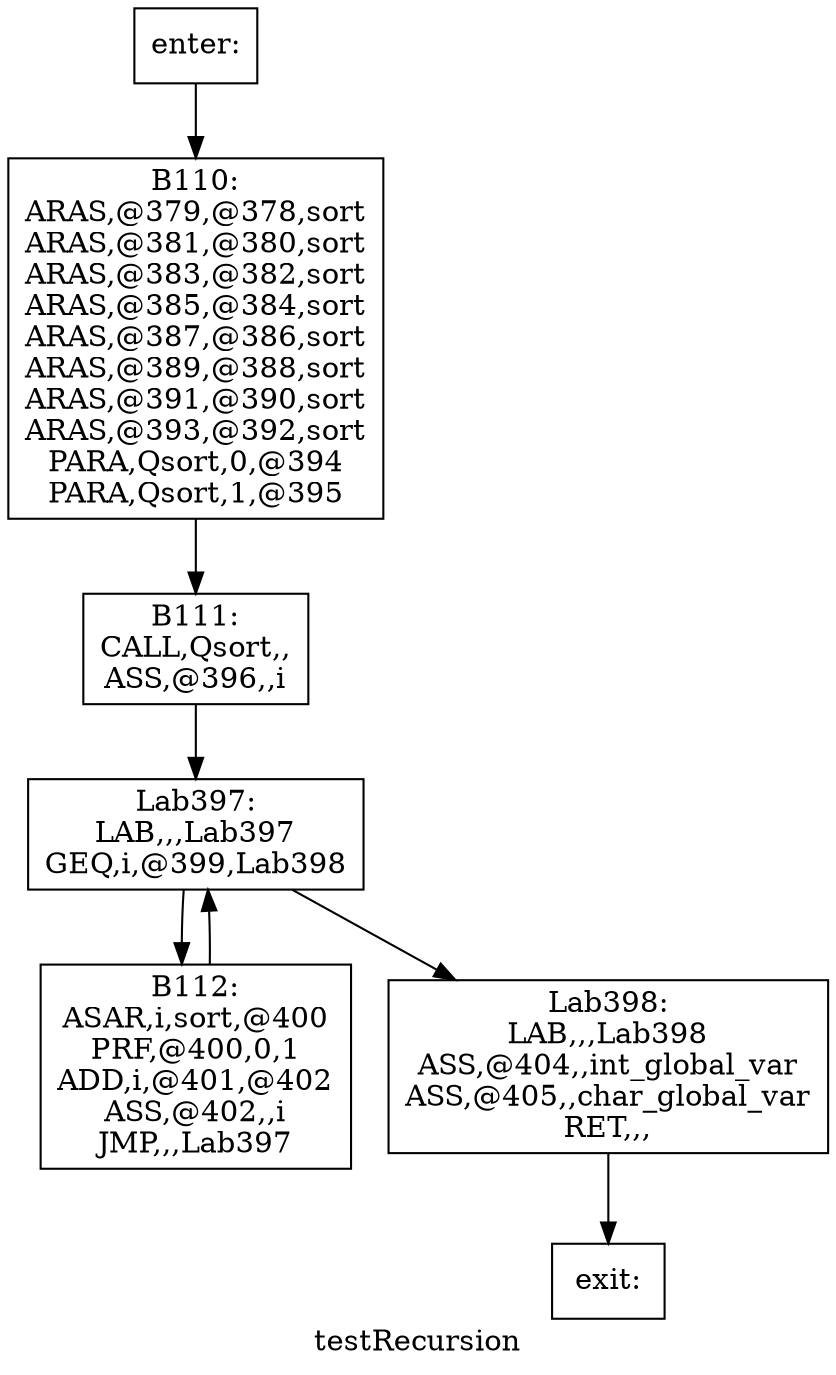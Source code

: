 digraph testRecursion{
label =testRecursion
B110[label="B110:\nARAS,@379,@378,sort\nARAS,@381,@380,sort\nARAS,@383,@382,sort\nARAS,@385,@384,sort\nARAS,@387,@386,sort\nARAS,@389,@388,sort\nARAS,@391,@390,sort\nARAS,@393,@392,sort\nPARA,Qsort,0,@394\nPARA,Qsort,1,@395\n" shape=box]
B111[label="B111:\nCALL,Qsort,,\nASS,@396,,i\n" shape=box]
B112[label="B112:\nASAR,i,sort,@400\nPRF,@400,0,1\nADD,i,@401,@402\nASS,@402,,i\nJMP,,,Lab397\n" shape=box]
Lab397[label="Lab397:\nLAB,,,Lab397\nGEQ,i,@399,Lab398\n" shape=box]
Lab398[label="Lab398:\nLAB,,,Lab398\nASS,@404,,int_global_var\nASS,@405,,char_global_var\nRET,,,\n" shape=box]
enter[label="enter:\n" shape=box]
exit[label="exit:\n" shape=box]
B110->B111
B111->Lab397
B112->Lab397
Lab397->B112
Lab397->Lab398
Lab398->exit
enter->B110
}
